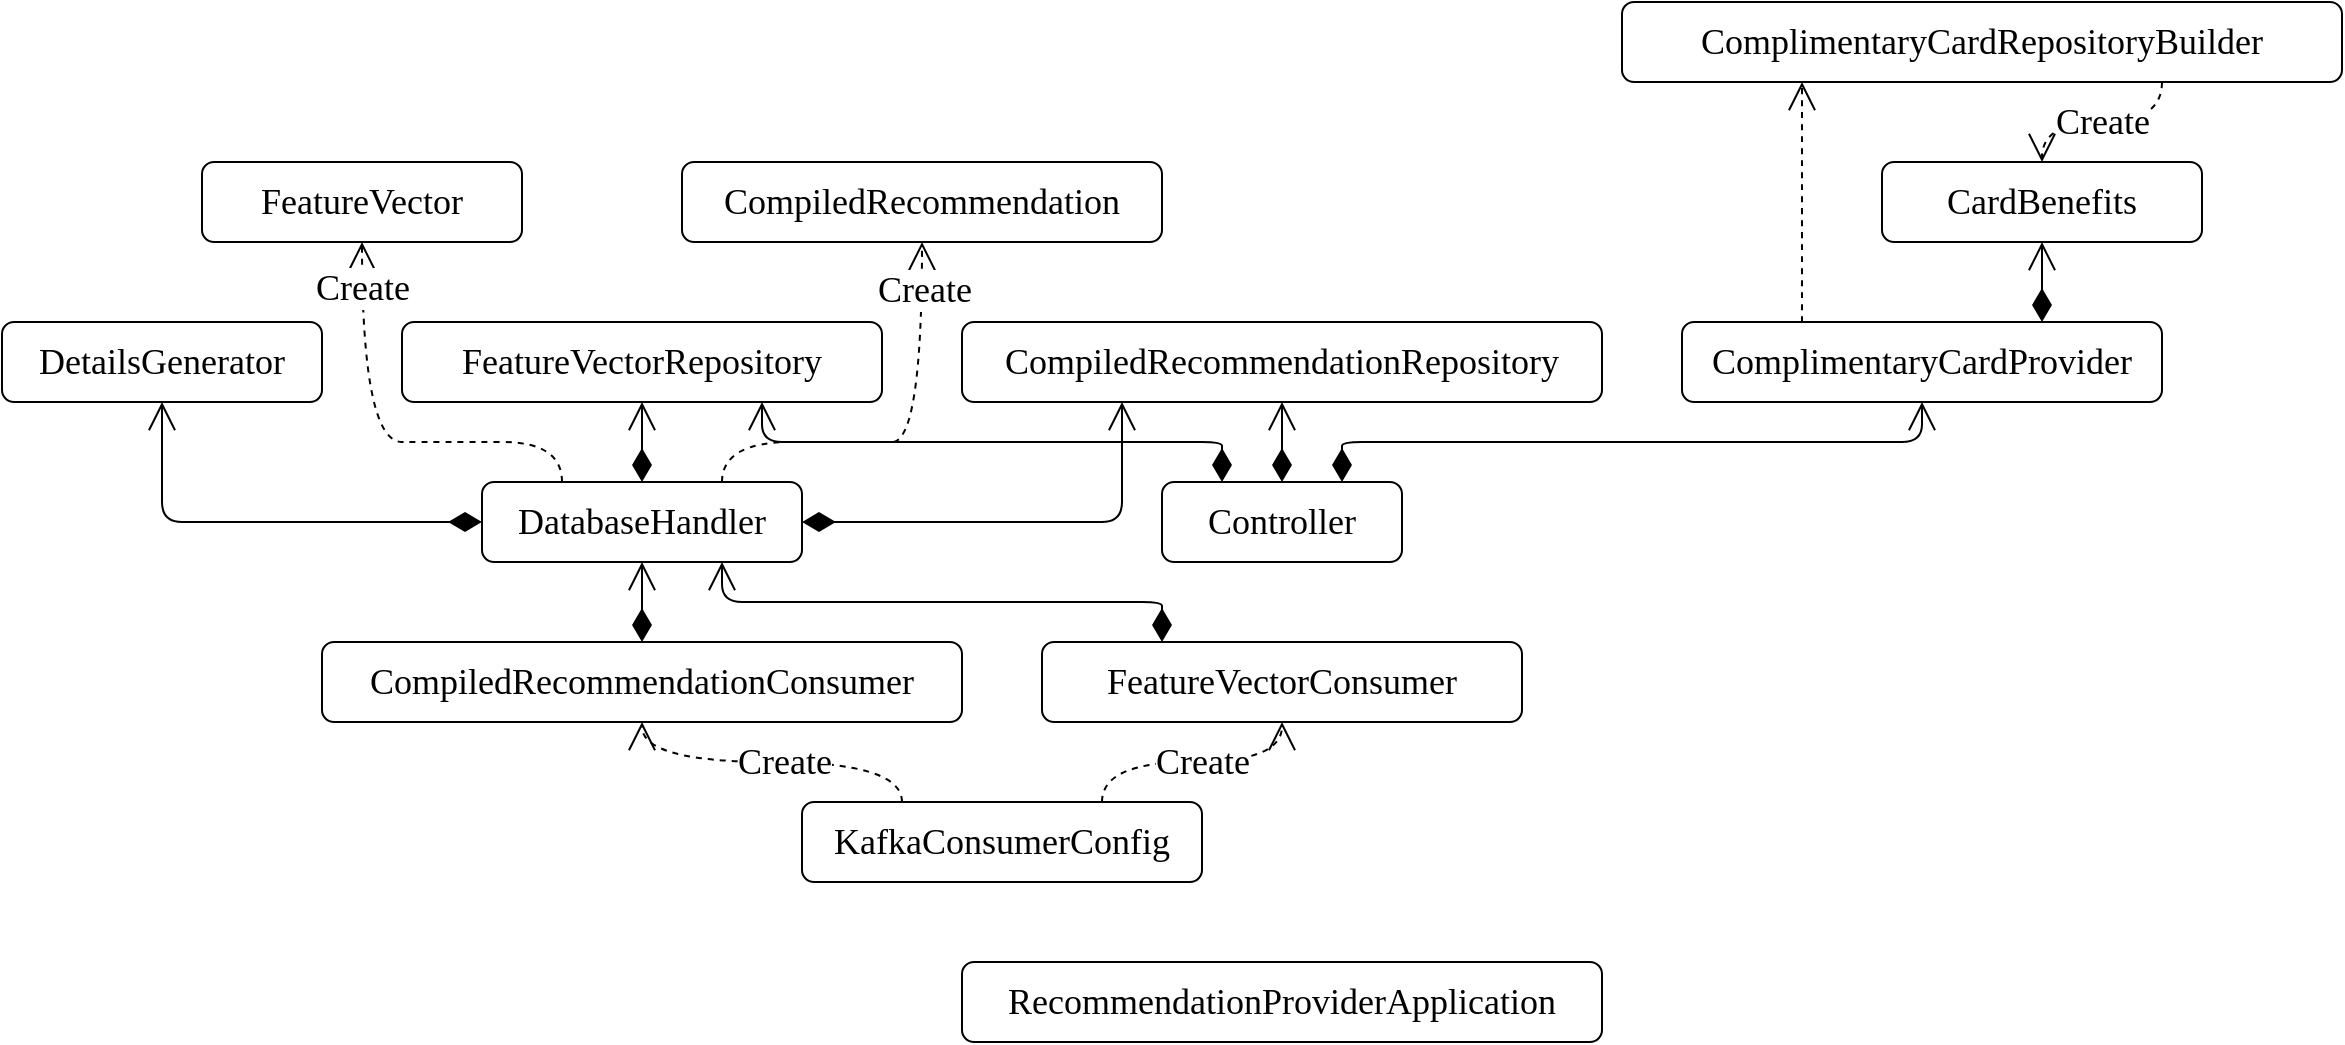 <mxfile version="14.5.1" type="device"><diagram id="rFKnKWeZm-3tgY5znMYV" name="Page-1"><mxGraphModel dx="1038" dy="1805" grid="1" gridSize="10" guides="1" tooltips="1" connect="1" arrows="1" fold="1" page="1" pageScale="1" pageWidth="827" pageHeight="1169" math="0" shadow="0"><root><mxCell id="0"/><mxCell id="1" parent="0"/><mxCell id="ImdlFUTjfsysIiNMQp_p-1" value="CompiledRecommendationConsumer" style="rounded=1;whiteSpace=wrap;html=1;fillColor=none;fontFamily=Ubuntu;fontSource=https%3A%2F%2Ffonts.googleapis.com%2Fcss%3Ffamily%3DUbuntu;fontSize=18;" parent="1" vertex="1"><mxGeometry x="160" y="160" width="320" height="40" as="geometry"/></mxCell><mxCell id="ImdlFUTjfsysIiNMQp_p-2" value="FeatureVectorConsumer" style="rounded=1;whiteSpace=wrap;html=1;fillColor=none;fontFamily=Ubuntu;fontSource=https%3A%2F%2Ffonts.googleapis.com%2Fcss%3Ffamily%3DUbuntu;fontSize=18;" parent="1" vertex="1"><mxGeometry x="520" y="160" width="240" height="40" as="geometry"/></mxCell><mxCell id="ImdlFUTjfsysIiNMQp_p-3" value="DatabaseHandler" style="rounded=1;whiteSpace=wrap;html=1;fillColor=none;fontFamily=Ubuntu;fontSource=https%3A%2F%2Ffonts.googleapis.com%2Fcss%3Ffamily%3DUbuntu;fontSize=18;" parent="1" vertex="1"><mxGeometry x="240" y="80" width="160" height="40" as="geometry"/></mxCell><mxCell id="ImdlFUTjfsysIiNMQp_p-4" value="CompiledRecommendationRepository" style="rounded=1;whiteSpace=wrap;html=1;fillColor=none;fontFamily=Ubuntu;fontSource=https%3A%2F%2Ffonts.googleapis.com%2Fcss%3Ffamily%3DUbuntu;fontSize=18;" parent="1" vertex="1"><mxGeometry x="480" width="320" height="40" as="geometry"/></mxCell><mxCell id="ImdlFUTjfsysIiNMQp_p-5" value="FeatureVectorRepository" style="rounded=1;whiteSpace=wrap;html=1;fillColor=none;fontFamily=Ubuntu;fontSource=https%3A%2F%2Ffonts.googleapis.com%2Fcss%3Ffamily%3DUbuntu;fontSize=18;" parent="1" vertex="1"><mxGeometry x="200" width="240" height="40" as="geometry"/></mxCell><mxCell id="ImdlFUTjfsysIiNMQp_p-6" value="FeatureVector" style="rounded=1;whiteSpace=wrap;html=1;fillColor=none;fontFamily=Ubuntu;fontSource=https%3A%2F%2Ffonts.googleapis.com%2Fcss%3Ffamily%3DUbuntu;fontSize=18;" parent="1" vertex="1"><mxGeometry x="100" y="-80" width="160" height="40" as="geometry"/></mxCell><mxCell id="ImdlFUTjfsysIiNMQp_p-7" value="CompiledRecommendation" style="rounded=1;whiteSpace=wrap;html=1;fillColor=none;fontFamily=Ubuntu;fontSource=https%3A%2F%2Ffonts.googleapis.com%2Fcss%3Ffamily%3DUbuntu;fontSize=18;" parent="1" vertex="1"><mxGeometry x="340" y="-80" width="240" height="40" as="geometry"/></mxCell><mxCell id="ImdlFUTjfsysIiNMQp_p-8" value="ComplimentaryCardProvider" style="rounded=1;whiteSpace=wrap;html=1;fillColor=none;fontFamily=Ubuntu;fontSource=https%3A%2F%2Ffonts.googleapis.com%2Fcss%3Ffamily%3DUbuntu;fontSize=18;" parent="1" vertex="1"><mxGeometry x="840" width="240" height="40" as="geometry"/></mxCell><mxCell id="ImdlFUTjfsysIiNMQp_p-9" value="ComplimentaryCardRepositoryBuilder" style="rounded=1;whiteSpace=wrap;html=1;fillColor=none;fontFamily=Ubuntu;fontSource=https%3A%2F%2Ffonts.googleapis.com%2Fcss%3Ffamily%3DUbuntu;fontSize=18;" parent="1" vertex="1"><mxGeometry x="810" y="-160" width="360" height="40" as="geometry"/></mxCell><mxCell id="ImdlFUTjfsysIiNMQp_p-10" value="CardBenefits" style="rounded=1;whiteSpace=wrap;html=1;fillColor=none;fontFamily=Ubuntu;fontSource=https%3A%2F%2Ffonts.googleapis.com%2Fcss%3Ffamily%3DUbuntu;fontSize=18;" parent="1" vertex="1"><mxGeometry x="940" y="-80" width="160" height="40" as="geometry"/></mxCell><mxCell id="ImdlFUTjfsysIiNMQp_p-11" value="KafkaConsumerConfig" style="rounded=1;whiteSpace=wrap;html=1;fillColor=none;fontFamily=Ubuntu;fontSource=https%3A%2F%2Ffonts.googleapis.com%2Fcss%3Ffamily%3DUbuntu;fontSize=18;" parent="1" vertex="1"><mxGeometry x="400" y="240" width="200" height="40" as="geometry"/></mxCell><mxCell id="ImdlFUTjfsysIiNMQp_p-13" value="" style="endArrow=open;html=1;endSize=12;startArrow=diamondThin;startSize=14;startFill=1;edgeStyle=orthogonalEdgeStyle;align=left;verticalAlign=bottom;fontFamily=Ubuntu;fontSource=https%3A%2F%2Ffonts.googleapis.com%2Fcss%3Ffamily%3DUbuntu;fontSize=18;exitX=0.25;exitY=0;exitDx=0;exitDy=0;entryX=0.75;entryY=1;entryDx=0;entryDy=0;" parent="1" source="ImdlFUTjfsysIiNMQp_p-2" target="ImdlFUTjfsysIiNMQp_p-3" edge="1"><mxGeometry x="-1" y="3" relative="1" as="geometry"><mxPoint x="420" y="120" as="sourcePoint"/><mxPoint x="580" y="120" as="targetPoint"/></mxGeometry></mxCell><mxCell id="ImdlFUTjfsysIiNMQp_p-15" value="" style="endArrow=open;html=1;endSize=12;startArrow=diamondThin;startSize=14;startFill=1;edgeStyle=orthogonalEdgeStyle;align=left;verticalAlign=bottom;fontFamily=Ubuntu;fontSource=https%3A%2F%2Ffonts.googleapis.com%2Fcss%3Ffamily%3DUbuntu;fontSize=18;exitX=0.5;exitY=0;exitDx=0;exitDy=0;entryX=0.5;entryY=1;entryDx=0;entryDy=0;" parent="1" source="ImdlFUTjfsysIiNMQp_p-1" target="ImdlFUTjfsysIiNMQp_p-3" edge="1"><mxGeometry x="-1" y="3" relative="1" as="geometry"><mxPoint x="230" y="120" as="sourcePoint"/><mxPoint x="10" y="80" as="targetPoint"/></mxGeometry></mxCell><mxCell id="ImdlFUTjfsysIiNMQp_p-16" value="DetailsGenerator" style="rounded=1;whiteSpace=wrap;html=1;fillColor=none;fontFamily=Ubuntu;fontSource=https%3A%2F%2Ffonts.googleapis.com%2Fcss%3Ffamily%3DUbuntu;fontSize=18;" parent="1" vertex="1"><mxGeometry width="160" height="40" as="geometry"/></mxCell><mxCell id="ImdlFUTjfsysIiNMQp_p-18" value="" style="endArrow=open;html=1;endSize=12;startArrow=diamondThin;startSize=14;startFill=1;edgeStyle=orthogonalEdgeStyle;align=left;verticalAlign=bottom;fontFamily=Ubuntu;fontSource=https%3A%2F%2Ffonts.googleapis.com%2Fcss%3Ffamily%3DUbuntu;fontSize=18;exitX=0;exitY=0.5;exitDx=0;exitDy=0;entryX=0.5;entryY=1;entryDx=0;entryDy=0;" parent="1" source="ImdlFUTjfsysIiNMQp_p-3" target="ImdlFUTjfsysIiNMQp_p-16" edge="1"><mxGeometry x="-1" y="3" relative="1" as="geometry"><mxPoint x="330" y="170" as="sourcePoint"/><mxPoint x="330" y="130" as="targetPoint"/></mxGeometry></mxCell><mxCell id="ImdlFUTjfsysIiNMQp_p-19" value="" style="endArrow=open;html=1;endSize=12;startArrow=diamondThin;startSize=14;startFill=1;edgeStyle=orthogonalEdgeStyle;align=left;verticalAlign=bottom;fontFamily=Ubuntu;fontSource=https%3A%2F%2Ffonts.googleapis.com%2Fcss%3Ffamily%3DUbuntu;fontSize=18;entryX=0.5;entryY=1;entryDx=0;entryDy=0;" parent="1" source="ImdlFUTjfsysIiNMQp_p-3" target="ImdlFUTjfsysIiNMQp_p-5" edge="1"><mxGeometry x="-1" y="3" relative="1" as="geometry"><mxPoint x="320" y="80" as="sourcePoint"/><mxPoint x="330" y="130" as="targetPoint"/></mxGeometry></mxCell><mxCell id="ImdlFUTjfsysIiNMQp_p-20" value="" style="endArrow=open;html=1;endSize=12;startArrow=diamondThin;startSize=14;startFill=1;edgeStyle=orthogonalEdgeStyle;align=left;verticalAlign=bottom;fontFamily=Ubuntu;fontSource=https%3A%2F%2Ffonts.googleapis.com%2Fcss%3Ffamily%3DUbuntu;fontSize=18;entryX=0.25;entryY=1;entryDx=0;entryDy=0;exitX=1;exitY=0.5;exitDx=0;exitDy=0;" parent="1" source="ImdlFUTjfsysIiNMQp_p-3" target="ImdlFUTjfsysIiNMQp_p-4" edge="1"><mxGeometry x="-1" y="3" relative="1" as="geometry"><mxPoint x="330" y="90" as="sourcePoint"/><mxPoint x="330" y="50" as="targetPoint"/></mxGeometry></mxCell><mxCell id="ImdlFUTjfsysIiNMQp_p-21" value="Controller" style="rounded=1;whiteSpace=wrap;html=1;fillColor=none;fontFamily=Ubuntu;fontSource=https%3A%2F%2Ffonts.googleapis.com%2Fcss%3Ffamily%3DUbuntu;fontSize=18;" parent="1" vertex="1"><mxGeometry x="580" y="80" width="120" height="40" as="geometry"/></mxCell><mxCell id="ImdlFUTjfsysIiNMQp_p-24" value="" style="endArrow=open;html=1;endSize=12;startArrow=diamondThin;startSize=14;startFill=1;edgeStyle=orthogonalEdgeStyle;align=left;verticalAlign=bottom;fontFamily=Ubuntu;fontSource=https%3A%2F%2Ffonts.googleapis.com%2Fcss%3Ffamily%3DUbuntu;fontSize=18;entryX=0.75;entryY=1;entryDx=0;entryDy=0;exitX=0.25;exitY=0;exitDx=0;exitDy=0;" parent="1" source="ImdlFUTjfsysIiNMQp_p-21" target="ImdlFUTjfsysIiNMQp_p-5" edge="1"><mxGeometry x="-1" y="3" relative="1" as="geometry"><mxPoint x="370" y="90" as="sourcePoint"/><mxPoint x="570" y="50" as="targetPoint"/></mxGeometry></mxCell><mxCell id="ImdlFUTjfsysIiNMQp_p-25" value="" style="endArrow=open;html=1;endSize=12;startArrow=diamondThin;startSize=14;startFill=1;edgeStyle=orthogonalEdgeStyle;align=left;verticalAlign=bottom;fontFamily=Ubuntu;fontSource=https%3A%2F%2Ffonts.googleapis.com%2Fcss%3Ffamily%3DUbuntu;fontSize=18;entryX=0.5;entryY=1;entryDx=0;entryDy=0;exitX=0.5;exitY=0;exitDx=0;exitDy=0;" parent="1" source="ImdlFUTjfsysIiNMQp_p-21" target="ImdlFUTjfsysIiNMQp_p-4" edge="1"><mxGeometry x="-1" y="3" relative="1" as="geometry"><mxPoint x="600" y="90" as="sourcePoint"/><mxPoint x="390" y="50" as="targetPoint"/></mxGeometry></mxCell><mxCell id="ImdlFUTjfsysIiNMQp_p-26" value="" style="endArrow=open;html=1;endSize=12;startArrow=diamondThin;startSize=14;startFill=1;edgeStyle=orthogonalEdgeStyle;align=left;verticalAlign=bottom;fontFamily=Ubuntu;fontSource=https%3A%2F%2Ffonts.googleapis.com%2Fcss%3Ffamily%3DUbuntu;fontSize=18;entryX=0.5;entryY=1;entryDx=0;entryDy=0;exitX=0.75;exitY=0;exitDx=0;exitDy=0;" parent="1" source="ImdlFUTjfsysIiNMQp_p-21" target="ImdlFUTjfsysIiNMQp_p-8" edge="1"><mxGeometry x="-1" y="3" relative="1" as="geometry"><mxPoint x="650" y="90" as="sourcePoint"/><mxPoint x="650" y="50" as="targetPoint"/></mxGeometry></mxCell><mxCell id="ImdlFUTjfsysIiNMQp_p-27" value="" style="endArrow=open;html=1;endSize=12;startArrow=diamondThin;startSize=14;startFill=1;edgeStyle=orthogonalEdgeStyle;align=left;verticalAlign=bottom;fontFamily=Ubuntu;fontSource=https%3A%2F%2Ffonts.googleapis.com%2Fcss%3Ffamily%3DUbuntu;fontSize=18;exitX=0.75;exitY=0;exitDx=0;exitDy=0;" parent="1" source="ImdlFUTjfsysIiNMQp_p-8" target="ImdlFUTjfsysIiNMQp_p-10" edge="1"><mxGeometry x="-1" y="3" relative="1" as="geometry"><mxPoint x="680" y="90" as="sourcePoint"/><mxPoint x="970" y="50" as="targetPoint"/></mxGeometry></mxCell><mxCell id="ImdlFUTjfsysIiNMQp_p-28" value="Create" style="endArrow=open;endSize=12;dashed=1;html=1;fontFamily=Ubuntu;fontSource=https%3A%2F%2Ffonts.googleapis.com%2Fcss%3Ffamily%3DUbuntu;fontSize=18;entryX=0.5;entryY=0;entryDx=0;entryDy=0;exitX=0.75;exitY=1;exitDx=0;exitDy=0;edgeStyle=orthogonalEdgeStyle;curved=1;" parent="1" source="ImdlFUTjfsysIiNMQp_p-9" target="ImdlFUTjfsysIiNMQp_p-10" edge="1"><mxGeometry width="160" relative="1" as="geometry"><mxPoint x="710" y="-70" as="sourcePoint"/><mxPoint x="870" y="-70" as="targetPoint"/></mxGeometry></mxCell><mxCell id="ImdlFUTjfsysIiNMQp_p-29" value="" style="endArrow=open;endSize=12;dashed=1;html=1;fontFamily=Ubuntu;fontSource=https%3A%2F%2Ffonts.googleapis.com%2Fcss%3Ffamily%3DUbuntu;fontSize=18;exitX=0.25;exitY=0;exitDx=0;exitDy=0;edgeStyle=orthogonalEdgeStyle;elbow=vertical;curved=1;entryX=0.25;entryY=1;entryDx=0;entryDy=0;" parent="1" source="ImdlFUTjfsysIiNMQp_p-8" target="ImdlFUTjfsysIiNMQp_p-9" edge="1"><mxGeometry width="160" relative="1" as="geometry"><mxPoint x="1030" y="-110" as="sourcePoint"/><mxPoint x="840" y="-130" as="targetPoint"/></mxGeometry></mxCell><mxCell id="ImdlFUTjfsysIiNMQp_p-35" value="" style="endArrow=open;endSize=12;dashed=1;html=1;fontFamily=Ubuntu;fontSource=https%3A%2F%2Ffonts.googleapis.com%2Fcss%3Ffamily%3DUbuntu;fontSize=18;exitX=0.25;exitY=0;exitDx=0;exitDy=0;edgeStyle=orthogonalEdgeStyle;elbow=vertical;curved=1;entryX=0.5;entryY=1;entryDx=0;entryDy=0;" parent="1" source="ImdlFUTjfsysIiNMQp_p-3" target="ImdlFUTjfsysIiNMQp_p-6" edge="1"><mxGeometry width="160" relative="1" as="geometry"><mxPoint x="190" y="110" as="sourcePoint"/><mxPoint x="190" y="-10" as="targetPoint"/><Array as="points"><mxPoint x="280" y="60"/><mxPoint x="220" y="60"/><mxPoint x="180" y="60"/></Array></mxGeometry></mxCell><mxCell id="ImdlFUTjfsysIiNMQp_p-36" value="Create" style="edgeLabel;html=1;align=center;verticalAlign=middle;resizable=0;points=[];fontSize=18;fontFamily=Ubuntu;" parent="ImdlFUTjfsysIiNMQp_p-35" vertex="1" connectable="0"><mxGeometry x="-0.406" y="1" relative="1" as="geometry"><mxPoint x="-55" y="-78" as="offset"/></mxGeometry></mxCell><mxCell id="ImdlFUTjfsysIiNMQp_p-38" value="" style="endArrow=open;endSize=12;dashed=1;html=1;fontFamily=Ubuntu;fontSource=https%3A%2F%2Ffonts.googleapis.com%2Fcss%3Ffamily%3DUbuntu;fontSize=18;exitX=0.75;exitY=0;exitDx=0;exitDy=0;edgeStyle=orthogonalEdgeStyle;elbow=vertical;curved=1;entryX=0.5;entryY=1;entryDx=0;entryDy=0;" parent="1" source="ImdlFUTjfsysIiNMQp_p-3" target="ImdlFUTjfsysIiNMQp_p-7" edge="1"><mxGeometry width="160" relative="1" as="geometry"><mxPoint x="290" y="90" as="sourcePoint"/><mxPoint x="190" y="-30" as="targetPoint"/><Array as="points"><mxPoint x="360" y="60"/><mxPoint x="430" y="50"/><mxPoint x="460" y="60"/></Array></mxGeometry></mxCell><mxCell id="ImdlFUTjfsysIiNMQp_p-39" value="Create" style="edgeLabel;html=1;align=center;verticalAlign=middle;resizable=0;points=[];fontSize=18;fontFamily=Ubuntu;" parent="ImdlFUTjfsysIiNMQp_p-38" vertex="1" connectable="0"><mxGeometry x="-0.406" y="1" relative="1" as="geometry"><mxPoint x="55" y="-75" as="offset"/></mxGeometry></mxCell><mxCell id="GyAmtLMJ2PuZQaw9fXvF-1" value="" style="endArrow=open;endSize=12;dashed=1;html=1;fontFamily=Ubuntu;fontSource=https%3A%2F%2Ffonts.googleapis.com%2Fcss%3Ffamily%3DUbuntu;fontSize=18;exitX=0.25;exitY=0;exitDx=0;exitDy=0;edgeStyle=orthogonalEdgeStyle;elbow=vertical;curved=1;entryX=0.5;entryY=1;entryDx=0;entryDy=0;" edge="1" parent="1" source="ImdlFUTjfsysIiNMQp_p-11" target="ImdlFUTjfsysIiNMQp_p-1"><mxGeometry width="160" relative="1" as="geometry"><mxPoint x="370" y="290" as="sourcePoint"/><mxPoint x="270" y="170" as="targetPoint"/><Array as="points"><mxPoint x="450" y="220"/><mxPoint x="320" y="220"/></Array></mxGeometry></mxCell><mxCell id="GyAmtLMJ2PuZQaw9fXvF-2" value="Create" style="edgeLabel;html=1;align=center;verticalAlign=middle;resizable=0;points=[];fontSize=18;fontFamily=Ubuntu;" vertex="1" connectable="0" parent="GyAmtLMJ2PuZQaw9fXvF-1"><mxGeometry x="-0.406" y="1" relative="1" as="geometry"><mxPoint x="-29" y="-1" as="offset"/></mxGeometry></mxCell><mxCell id="GyAmtLMJ2PuZQaw9fXvF-3" value="" style="endArrow=open;endSize=12;dashed=1;html=1;fontFamily=Ubuntu;fontSource=https%3A%2F%2Ffonts.googleapis.com%2Fcss%3Ffamily%3DUbuntu;fontSize=18;exitX=0.75;exitY=0;exitDx=0;exitDy=0;edgeStyle=orthogonalEdgeStyle;elbow=vertical;curved=1;entryX=0.5;entryY=1;entryDx=0;entryDy=0;" edge="1" parent="1" source="ImdlFUTjfsysIiNMQp_p-11" target="ImdlFUTjfsysIiNMQp_p-2"><mxGeometry width="160" relative="1" as="geometry"><mxPoint x="750" y="270" as="sourcePoint"/><mxPoint x="620" y="230" as="targetPoint"/><Array as="points"><mxPoint x="550" y="220"/><mxPoint x="640" y="220"/></Array></mxGeometry></mxCell><mxCell id="GyAmtLMJ2PuZQaw9fXvF-4" value="Create" style="edgeLabel;html=1;align=center;verticalAlign=middle;resizable=0;points=[];fontSize=18;fontFamily=Ubuntu;" vertex="1" connectable="0" parent="GyAmtLMJ2PuZQaw9fXvF-3"><mxGeometry x="-0.406" y="1" relative="1" as="geometry"><mxPoint x="31" y="1" as="offset"/></mxGeometry></mxCell><mxCell id="GyAmtLMJ2PuZQaw9fXvF-5" value="RecommendationProviderApplication" style="rounded=1;whiteSpace=wrap;html=1;fillColor=none;fontFamily=Ubuntu;fontSource=https%3A%2F%2Ffonts.googleapis.com%2Fcss%3Ffamily%3DUbuntu;fontSize=18;" vertex="1" parent="1"><mxGeometry x="480" y="320" width="320" height="40" as="geometry"/></mxCell></root></mxGraphModel></diagram></mxfile>